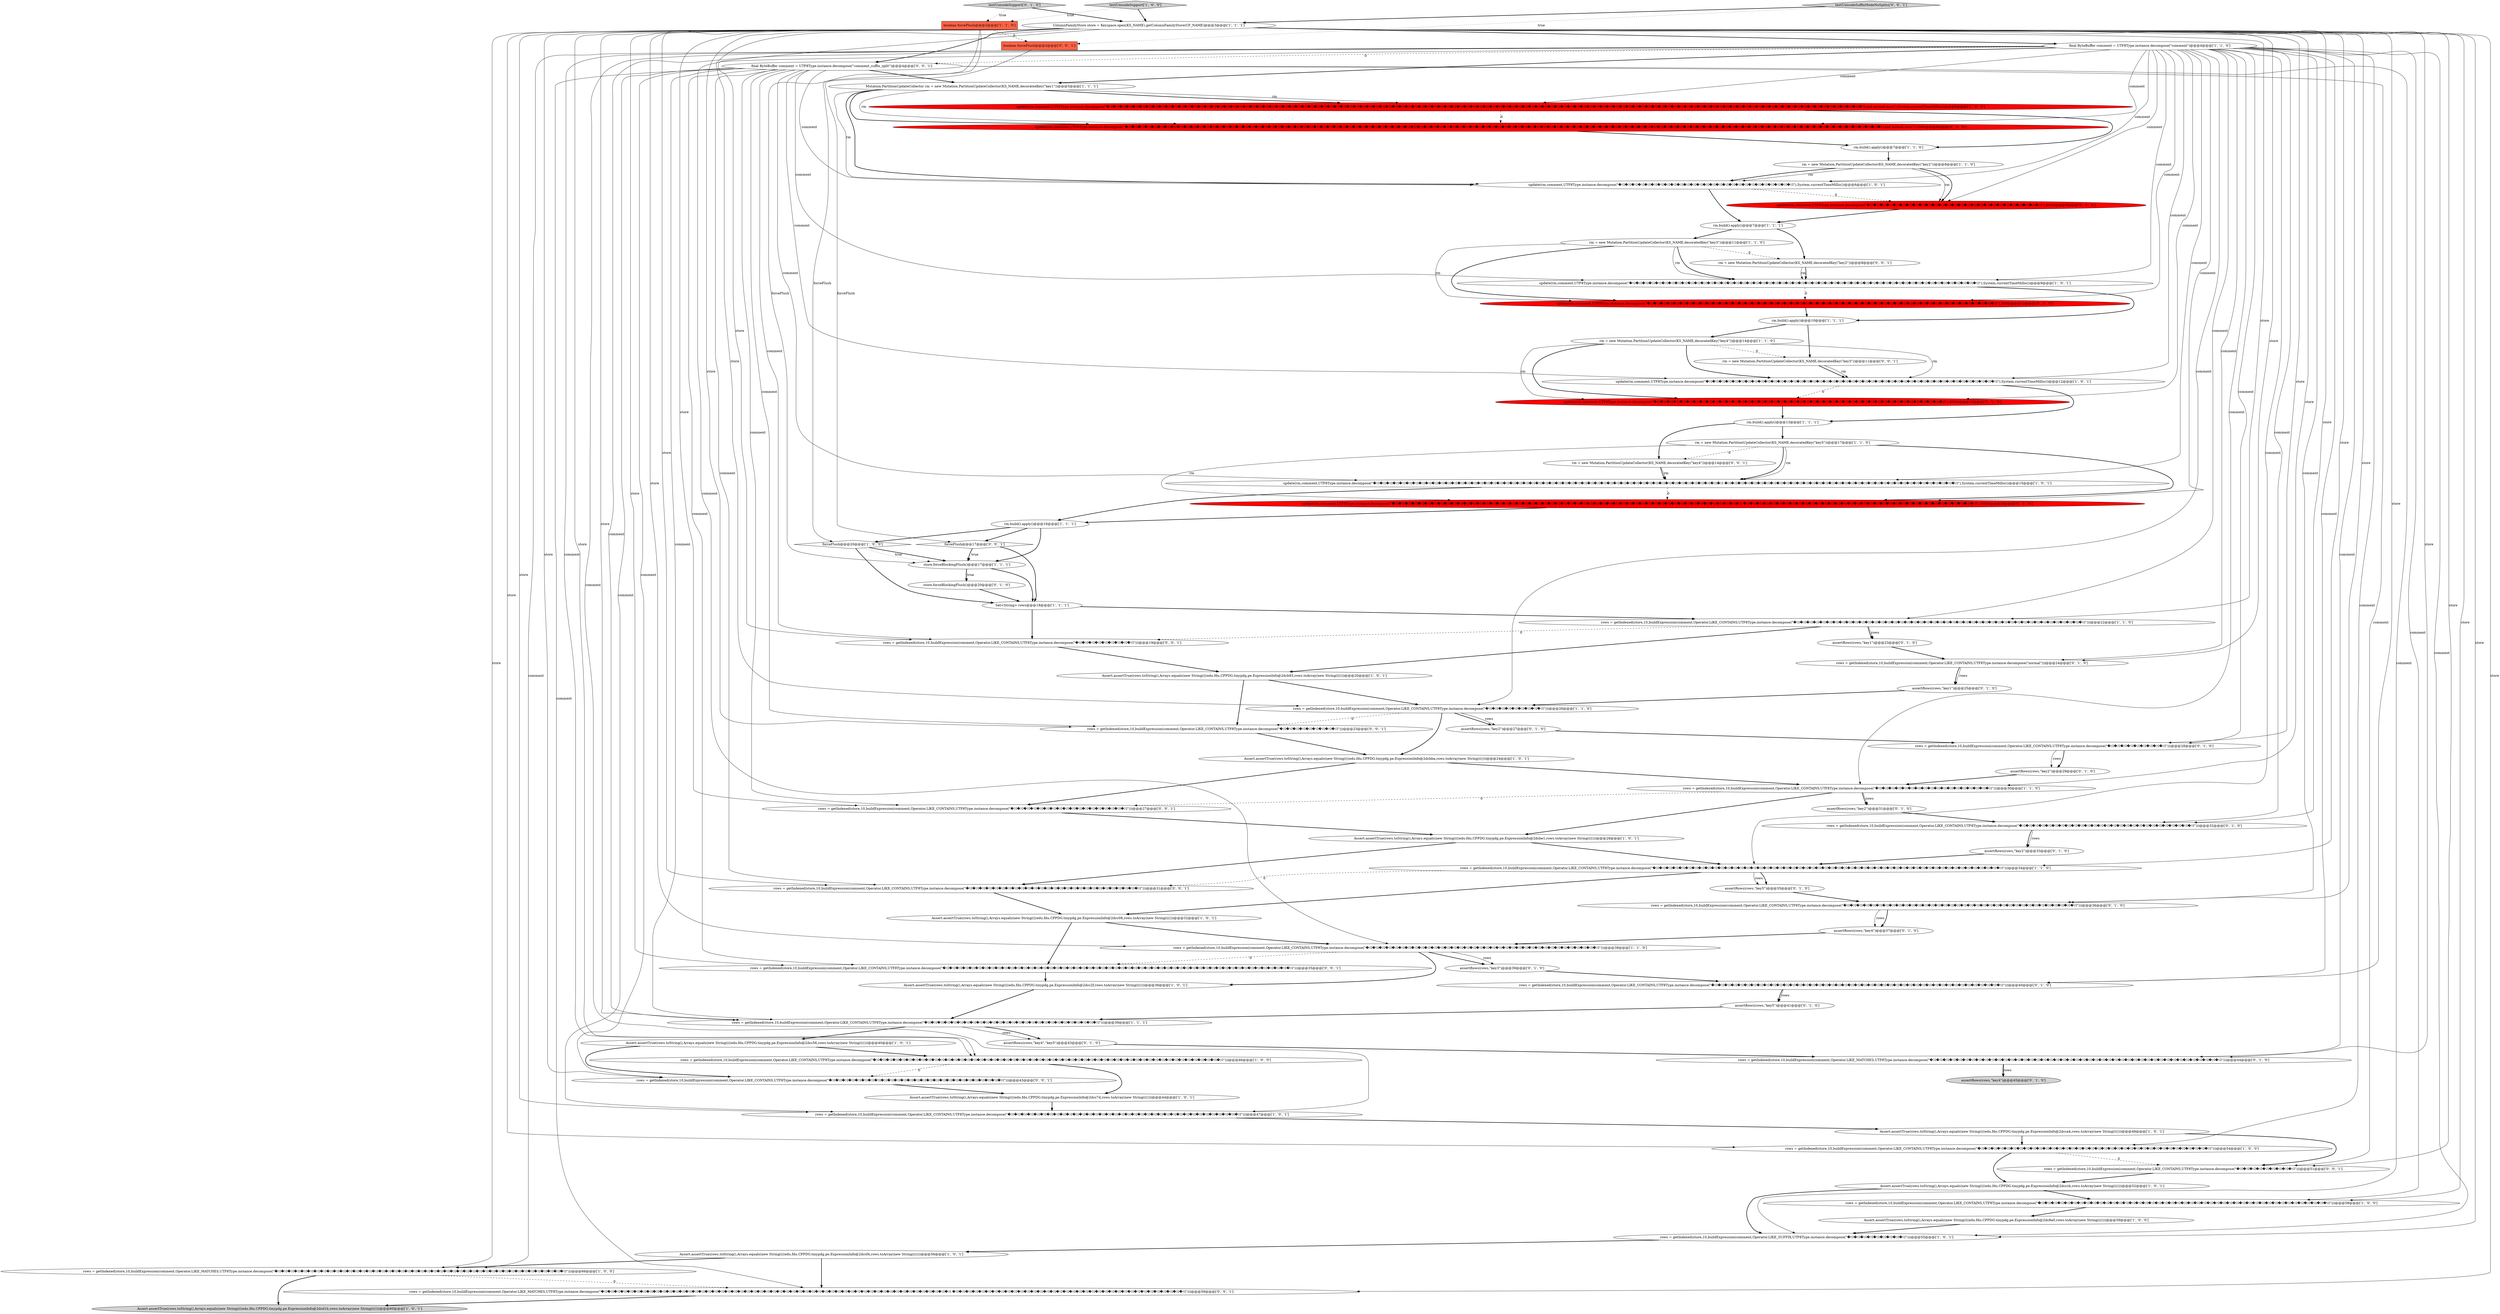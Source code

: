digraph {
63 [style = filled, label = "testUnicodeSupport['0', '1', '0']", fillcolor = lightgray, shape = diamond image = "AAA0AAABBB2BBB"];
58 [style = filled, label = "assertRows(rows,\"key1\")@@@25@@@['0', '1', '0']", fillcolor = white, shape = ellipse image = "AAA0AAABBB2BBB"];
24 [style = filled, label = "rows = getIndexed(store,10,buildExpression(comment,Operator.LIKE_CONTAINS,UTF8Type.instance.decompose(\"�ｿｽ�ｿｽ�ｿｽ�ｿｽ�ｿｽ�ｿｽ�ｿｽ�ｿｽ�ｿｽ�ｿｽ�ｿｽ�ｿｽ�ｿｽ�ｿｽ�ｿｽ�ｿｽ�ｿｽ�ｿｽ�ｿｽ�ｿｽ�ｿｽ�ｿｽ�ｿｽ�ｿｽ�ｿｽ�ｿｽ�ｿｽ\")))@@@39@@@['1', '1', '1']", fillcolor = white, shape = ellipse image = "AAA0AAABBB1BBB"];
42 [style = filled, label = "rows = getIndexed(store,10,buildExpression(comment,Operator.LIKE_CONTAINS,UTF8Type.instance.decompose(\"�ｿｽ�ｿｽ�ｿｽ�ｿｽ�ｿｽ�ｿｽ�ｿｽ�ｿｽ�ｿｽ�ｿｽ�ｿｽ�ｿｽ�ｿｽ�ｿｽ�ｿｽ�ｿｽ�ｿｽ�ｿｽ�ｿｽ�ｿｽ�ｿｽ�ｿｽ�ｿｽ�ｿｽ�ｿｽ�ｿｽ�ｿｽ�ｿｽ�ｿｽ�ｿｽ�ｿｽ�ｿｽ�ｿｽ�ｿｽ�ｿｽ�ｿｽ\")))@@@38@@@['1', '1', '0']", fillcolor = white, shape = ellipse image = "AAA0AAABBB1BBB"];
37 [style = filled, label = "Assert.assertTrue(rows.toString(),Arrays.equals(new String((((edu.fdu.CPPDG.tinypdg.pe.ExpressionInfo@2dcc7d,rows.toArray(new String(((()))@@@44@@@['1', '0', '1']", fillcolor = white, shape = ellipse image = "AAA0AAABBB1BBB"];
51 [style = filled, label = "update(rm,comment,UTF8Type.instance.decompose(\"�ｿｽ�ｿｽ�ｿｽ�ｿｽ�ｿｽ�ｿｽ�ｿｽ�ｿｽ�ｿｽ�ｿｽ�ｿｽ�ｿｽ�ｿｽ�ｿｽ�ｿｽ�ｿｽ�ｿｽ�ｿｽ�ｿｽ�ｿｽ�ｿｽ�ｿｽ�ｿｽ�ｿｽ�ｿｽ�ｿｽ�ｿｽ�ｿｽ�ｿｽ�ｿｽ�ｿｽ�ｿｽ�ｿｽ�ｿｽ�ｿｽ�ｿｽ�ｿｽ�ｿｽ�ｿｽ�ｿｽ�ｿｽ�ｿｽ�ｿｽ�ｿｽ�ｿｽ\"),4000)@@@15@@@['0', '1', '0']", fillcolor = red, shape = ellipse image = "AAA1AAABBB2BBB"];
29 [style = filled, label = "update(rm,comment,UTF8Type.instance.decompose(\"�ｿｽ�ｿｽ�ｿｽ�ｿｽ�ｿｽ�ｿｽ�ｿｽ�ｿｽ�ｿｽ�ｿｽ�ｿｽ�ｿｽ�ｿｽ�ｿｽ�ｿｽ�ｿｽ�ｿｽ�ｿｽ�ｿｽ�ｿｽ�ｿｽ�ｿｽ�ｿｽ�ｿｽ�ｿｽ�ｿｽ�ｿｽ�ｿｽ�ｿｽ�ｿｽ�ｿｽ�ｿｽ�ｿｽ�ｿｽ�ｿｽ�ｿｽ�ｿｽ�ｿｽ�ｿｽ�ｿｽ�ｿｽ�ｿｽ�ｿｽ�ｿｽ�ｿｽ\"),System.currentTimeMillis())@@@12@@@['1', '0', '1']", fillcolor = white, shape = ellipse image = "AAA0AAABBB1BBB"];
32 [style = filled, label = "final ByteBuffer comment = UTF8Type.instance.decompose(\"comment\")@@@4@@@['1', '1', '0']", fillcolor = white, shape = ellipse image = "AAA0AAABBB1BBB"];
15 [style = filled, label = "rm = new Mutation.PartitionUpdateCollector(KS_NAME,decoratedKey(\"key2\"))@@@8@@@['1', '1', '0']", fillcolor = white, shape = ellipse image = "AAA0AAABBB1BBB"];
22 [style = filled, label = "rm.build().apply()@@@13@@@['1', '1', '1']", fillcolor = white, shape = ellipse image = "AAA0AAABBB1BBB"];
39 [style = filled, label = "rows = getIndexed(store,10,buildExpression(comment,Operator.LIKE_CONTAINS,UTF8Type.instance.decompose(\"�ｿｽ�ｿｽ�ｿｽ�ｿｽ�ｿｽ�ｿｽ�ｿｽ�ｿｽ�ｿｽ\")))@@@26@@@['1', '1', '0']", fillcolor = white, shape = ellipse image = "AAA0AAABBB1BBB"];
83 [style = filled, label = "final ByteBuffer comment = UTF8Type.instance.decompose(\"comment_suffix_split\")@@@4@@@['0', '0', '1']", fillcolor = white, shape = ellipse image = "AAA0AAABBB3BBB"];
21 [style = filled, label = "Assert.assertTrue(rows.toString(),Arrays.equals(new String((((edu.fdu.CPPDG.tinypdg.pe.ExpressionInfo@2dcbe1,rows.toArray(new String(((()))@@@28@@@['1', '0', '1']", fillcolor = white, shape = ellipse image = "AAA0AAABBB1BBB"];
4 [style = filled, label = "rows = getIndexed(store,10,buildExpression(comment,Operator.LIKE_CONTAINS,UTF8Type.instance.decompose(\"�ｿｽ�ｿｽ�ｿｽ�ｿｽ�ｿｽ�ｿｽ�ｿｽ�ｿｽ�ｿｽ�ｿｽ�ｿｽ�ｿｽ�ｿｽ�ｿｽ�ｿｽ�ｿｽ�ｿｽ�ｿｽ�ｿｽ�ｿｽ�ｿｽ�ｿｽ�ｿｽ�ｿｽ�ｿｽ�ｿｽ�ｿｽ�ｿｽ�ｿｽ�ｿｽ�ｿｽ�ｿｽ�ｿｽ�ｿｽ�ｿｽ�ｿｽ�ｿｽ�ｿｽ�ｿｽ�ｿｽ�ｿｽ�ｿｽ�ｿｽ�ｿｽ�ｿｽ�ｿｽ�ｿｽ�ｿｽ�ｿｽ�ｿｽ�ｿｽ�ｿｽ�ｿｽ�ｿｽ\")))@@@46@@@['1', '0', '0']", fillcolor = white, shape = ellipse image = "AAA0AAABBB1BBB"];
40 [style = filled, label = "rows = getIndexed(store,10,buildExpression(comment,Operator.LIKE_CONTAINS,UTF8Type.instance.decompose(\"�ｿｽ�ｿｽ�ｿｽ�ｿｽ�ｿｽ�ｿｽ�ｿｽ�ｿｽ�ｿｽ�ｿｽ�ｿｽ�ｿｽ�ｿｽ�ｿｽ�ｿｽ�ｿｽ�ｿｽ�ｿｽ�ｿｽ�ｿｽ�ｿｽ�ｿｽ�ｿｽ�ｿｽ�ｿｽ�ｿｽ�ｿｽ�ｿｽ�ｿｽ�ｿｽ�ｿｽ�ｿｽ�ｿｽ�ｿｽ�ｿｽ�ｿｽ\")))@@@54@@@['1', '0', '0']", fillcolor = white, shape = ellipse image = "AAA0AAABBB1BBB"];
28 [style = filled, label = "testUnicodeSupport['1', '0', '0']", fillcolor = lightgray, shape = diamond image = "AAA0AAABBB1BBB"];
10 [style = filled, label = "rows = getIndexed(store,10,buildExpression(comment,Operator.LIKE_CONTAINS,UTF8Type.instance.decompose(\"�ｿｽ�ｿｽ�ｿｽ�ｿｽ�ｿｽ�ｿｽ�ｿｽ�ｿｽ�ｿｽ�ｿｽ�ｿｽ�ｿｽ�ｿｽ�ｿｽ�ｿｽ�ｿｽ�ｿｽ�ｿｽ�ｿｽ�ｿｽ�ｿｽ�ｿｽ�ｿｽ�ｿｽ�ｿｽ�ｿｽ�ｿｽ�ｿｽ�ｿｽ�ｿｽ�ｿｽ�ｿｽ�ｿｽ�ｿｽ�ｿｽ�ｿｽ�ｿｽ�ｿｽ�ｿｽ�ｿｽ�ｿｽ�ｿｽ�ｿｽ�ｿｽ�ｿｽ�ｿｽ�ｿｽ�ｿｽ�ｿｽ�ｿｽ�ｿｽ�ｿｽ�ｿｽ�ｿｽ\")))@@@34@@@['1', '1', '0']", fillcolor = white, shape = ellipse image = "AAA0AAABBB1BBB"];
71 [style = filled, label = "rows = getIndexed(store,10,buildExpression(comment,Operator.LIKE_CONTAINS,UTF8Type.instance.decompose(\"�ｿｽ�ｿｽ�ｿｽ�ｿｽ�ｿｽ�ｿｽ�ｿｽ�ｿｽ�ｿｽ\")))@@@23@@@['0', '0', '1']", fillcolor = white, shape = ellipse image = "AAA0AAABBB3BBB"];
65 [style = filled, label = "assertRows(rows,\"key2\")@@@31@@@['0', '1', '0']", fillcolor = white, shape = ellipse image = "AAA0AAABBB2BBB"];
50 [style = filled, label = "rows = getIndexed(store,10,buildExpression(comment,Operator.LIKE_MATCHES,UTF8Type.instance.decompose(\"�ｿｽ�ｿｽ�ｿｽ�ｿｽ�ｿｽ�ｿｽ�ｿｽ�ｿｽ�ｿｽ�ｿｽ�ｿｽ�ｿｽ�ｿｽ�ｿｽ�ｿｽ�ｿｽ�ｿｽ�ｿｽ�ｿｽ�ｿｽ�ｿｽ�ｿｽ�ｿｽ�ｿｽ�ｿｽ�ｿｽ�ｿｽ�ｿｽ�ｿｽ�ｿｽ�ｿｽ�ｿｽ�ｿｽ�ｿｽ�ｿｽ�ｿｽ�ｿｽ�ｿｽ�ｿｽ�ｿｽ�ｿｽ�ｿｽ�ｿｽ�ｿｽ�ｿｽ\")))@@@44@@@['0', '1', '0']", fillcolor = white, shape = ellipse image = "AAA0AAABBB2BBB"];
81 [style = filled, label = "rows = getIndexed(store,10,buildExpression(comment,Operator.LIKE_CONTAINS,UTF8Type.instance.decompose(\"�ｿｽ�ｿｽ�ｿｽ�ｿｽ�ｿｽ�ｿｽ�ｿｽ�ｿｽ�ｿｽ�ｿｽ�ｿｽ�ｿｽ�ｿｽ�ｿｽ�ｿｽ�ｿｽ�ｿｽ�ｿｽ�ｿｽ�ｿｽ�ｿｽ�ｿｽ�ｿｽ�ｿｽ�ｿｽ�ｿｽ�ｿｽ�ｿｽ�ｿｽ�ｿｽ�ｿｽ�ｿｽ�ｿｽ�ｿｽ�ｿｽ�ｿｽ�ｿｽ�ｿｽ�ｿｽ�ｿｽ�ｿｽ�ｿｽ�ｿｽ�ｿｽ�ｿｽ�ｿｽ�ｿｽ�ｿｽ�ｿｽ�ｿｽ�ｿｽ�ｿｽ�ｿｽ�ｿｽ\")))@@@35@@@['0', '0', '1']", fillcolor = white, shape = ellipse image = "AAA0AAABBB3BBB"];
82 [style = filled, label = "rows = getIndexed(store,10,buildExpression(comment,Operator.LIKE_CONTAINS,UTF8Type.instance.decompose(\"�ｿｽ�ｿｽ�ｿｽ�ｿｽ�ｿｽ�ｿｽ�ｿｽ�ｿｽ�ｿｽ�ｿｽ�ｿｽ�ｿｽ�ｿｽ�ｿｽ�ｿｽ�ｿｽ�ｿｽ�ｿｽ�ｿｽ�ｿｽ�ｿｽ�ｿｽ�ｿｽ�ｿｽ�ｿｽ�ｿｽ�ｿｽ\")))@@@43@@@['0', '0', '1']", fillcolor = white, shape = ellipse image = "AAA0AAABBB3BBB"];
66 [style = filled, label = "update(rm,comment,UTF8Type.instance.decompose(\"�ｿｽ�ｿｽ�ｿｽ�ｿｽ�ｿｽ�ｿｽ�ｿｽ�ｿｽ�ｿｽ�ｿｽ�ｿｽ�ｿｽ�ｿｽ�ｿｽ�ｿｽ�ｿｽ�ｿｽ�ｿｽ�ｿｽ�ｿｽ�ｿｽ�ｿｽ�ｿｽ�ｿｽ�ｿｽ�ｿｽ�ｿｽ�ｿｽ�ｿｽ�ｿｽ�ｿｽ�ｿｽ�ｿｽ�ｿｽ�ｿｽ�ｿｽ�ｿｽ�ｿｽ�ｿｽ�ｿｽ�ｿｽ�ｿｽ�ｿｽ�ｿｽ�ｿｽ�ｿｽ�ｿｽ�ｿｽ�ｿｽ�ｿｽ�ｿｽ�ｿｽ�ｿｽ�ｿｽ �ｿｽ�ｿｽ�ｿｽ�ｿｽ�ｿｽ�ｿｽ�ｿｽ�ｿｽ�ｿｽ�ｿｽ�ｿｽ�ｿｽ�ｿｽ�ｿｽ�ｿｽ�ｿｽ�ｿｽ�ｿｽ�ｿｽ�ｿｽ�ｿｽ�ｿｽ�ｿｽ�ｿｽ�ｿｽ�ｿｽ�ｿｽ�ｿｽ�ｿｽ�ｿｽ�ｿｽ�ｿｽ�ｿｽ�ｿｽ�ｿｽ�ｿｽ\"),5000)@@@18@@@['0', '1', '0']", fillcolor = red, shape = ellipse image = "AAA1AAABBB2BBB"];
43 [style = filled, label = "rm = new Mutation.PartitionUpdateCollector(KS_NAME,decoratedKey(\"key3\"))@@@11@@@['1', '1', '0']", fillcolor = white, shape = ellipse image = "AAA0AAABBB1BBB"];
59 [style = filled, label = "rows = getIndexed(store,10,buildExpression(comment,Operator.LIKE_CONTAINS,UTF8Type.instance.decompose(\"�ｿｽ�ｿｽ�ｿｽ�ｿｽ�ｿｽ�ｿｽ�ｿｽ�ｿｽ�ｿｽ\")))@@@28@@@['0', '1', '0']", fillcolor = white, shape = ellipse image = "AAA0AAABBB2BBB"];
55 [style = filled, label = "rows = getIndexed(store,10,buildExpression(comment,Operator.LIKE_CONTAINS,UTF8Type.instance.decompose(\"�ｿｽ�ｿｽ�ｿｽ�ｿｽ�ｿｽ�ｿｽ�ｿｽ�ｿｽ�ｿｽ�ｿｽ�ｿｽ�ｿｽ�ｿｽ�ｿｽ�ｿｽ�ｿｽ�ｿｽ�ｿｽ�ｿｽ�ｿｽ�ｿｽ�ｿｽ�ｿｽ�ｿｽ�ｿｽ�ｿｽ�ｿｽ\")))@@@32@@@['0', '1', '0']", fillcolor = white, shape = ellipse image = "AAA0AAABBB2BBB"];
7 [style = filled, label = "rm.build().apply()@@@7@@@['1', '1', '1']", fillcolor = white, shape = ellipse image = "AAA0AAABBB1BBB"];
52 [style = filled, label = "assertRows(rows,\"key4\",\"key5\")@@@43@@@['0', '1', '0']", fillcolor = white, shape = ellipse image = "AAA0AAABBB2BBB"];
23 [style = filled, label = "rm.build().apply()@@@7@@@['1', '1', '0']", fillcolor = white, shape = ellipse image = "AAA0AAABBB1BBB"];
30 [style = filled, label = "rm = new Mutation.PartitionUpdateCollector(KS_NAME,decoratedKey(\"key4\"))@@@14@@@['1', '1', '0']", fillcolor = white, shape = ellipse image = "AAA0AAABBB1BBB"];
79 [style = filled, label = "rm = new Mutation.PartitionUpdateCollector(KS_NAME,decoratedKey(\"key4\"))@@@14@@@['0', '0', '1']", fillcolor = white, shape = ellipse image = "AAA0AAABBB3BBB"];
11 [style = filled, label = "rm = new Mutation.PartitionUpdateCollector(KS_NAME,decoratedKey(\"key5\"))@@@17@@@['1', '1', '0']", fillcolor = white, shape = ellipse image = "AAA0AAABBB1BBB"];
31 [style = filled, label = "Assert.assertTrue(rows.toString(),Arrays.equals(new String((((edu.fdu.CPPDG.tinypdg.pe.ExpressionInfo@2dcc08,rows.toArray(new String(((()))@@@32@@@['1', '0', '1']", fillcolor = white, shape = ellipse image = "AAA0AAABBB1BBB"];
57 [style = filled, label = "assertRows(rows,\"key2\")@@@27@@@['0', '1', '0']", fillcolor = white, shape = ellipse image = "AAA0AAABBB2BBB"];
53 [style = filled, label = "assertRows(rows,\"key2\")@@@33@@@['0', '1', '0']", fillcolor = white, shape = ellipse image = "AAA0AAABBB2BBB"];
1 [style = filled, label = "rm.build().apply()@@@10@@@['1', '1', '1']", fillcolor = white, shape = ellipse image = "AAA0AAABBB1BBB"];
3 [style = filled, label = "forceFlush@@@20@@@['1', '0', '0']", fillcolor = white, shape = diamond image = "AAA0AAABBB1BBB"];
76 [style = filled, label = "rm = new Mutation.PartitionUpdateCollector(KS_NAME,decoratedKey(\"key2\"))@@@8@@@['0', '0', '1']", fillcolor = white, shape = ellipse image = "AAA0AAABBB3BBB"];
69 [style = filled, label = "assertRows(rows,\"key1\")@@@23@@@['0', '1', '0']", fillcolor = white, shape = ellipse image = "AAA0AAABBB2BBB"];
77 [style = filled, label = "rows = getIndexed(store,10,buildExpression(comment,Operator.LIKE_CONTAINS,UTF8Type.instance.decompose(\"�ｿｽ�ｿｽ�ｿｽ�ｿｽ�ｿｽ�ｿｽ�ｿｽ�ｿｽ�ｿｽ\")))@@@51@@@['0', '0', '1']", fillcolor = white, shape = ellipse image = "AAA0AAABBB3BBB"];
62 [style = filled, label = "rows = getIndexed(store,10,buildExpression(comment,Operator.LIKE_CONTAINS,UTF8Type.instance.decompose(\"�ｿｽ�ｿｽ�ｿｽ�ｿｽ�ｿｽ�ｿｽ�ｿｽ�ｿｽ�ｿｽ�ｿｽ�ｿｽ�ｿｽ�ｿｽ�ｿｽ�ｿｽ�ｿｽ�ｿｽ�ｿｽ�ｿｽ�ｿｽ�ｿｽ�ｿｽ�ｿｽ�ｿｽ�ｿｽ�ｿｽ�ｿｽ�ｿｽ�ｿｽ�ｿｽ�ｿｽ�ｿｽ�ｿｽ�ｿｽ�ｿｽ�ｿｽ�ｿｽ�ｿｽ�ｿｽ�ｿｽ�ｿｽ�ｿｽ�ｿｽ�ｿｽ�ｿｽ\")))@@@40@@@['0', '1', '0']", fillcolor = white, shape = ellipse image = "AAA0AAABBB2BBB"];
84 [style = filled, label = "rows = getIndexed(store,10,buildExpression(comment,Operator.LIKE_CONTAINS,UTF8Type.instance.decompose(\"�ｿｽ�ｿｽ�ｿｽ�ｿｽ�ｿｽ�ｿｽ�ｿｽ�ｿｽ�ｿｽ\")))@@@19@@@['0', '0', '1']", fillcolor = white, shape = ellipse image = "AAA0AAABBB3BBB"];
6 [style = filled, label = "Mutation.PartitionUpdateCollector rm = new Mutation.PartitionUpdateCollector(KS_NAME,decoratedKey(\"key1\"))@@@5@@@['1', '1', '1']", fillcolor = white, shape = ellipse image = "AAA0AAABBB1BBB"];
26 [style = filled, label = "rows = getIndexed(store,10,buildExpression(comment,Operator.LIKE_CONTAINS,UTF8Type.instance.decompose(\"�ｿｽ�ｿｽ�ｿｽ�ｿｽ�ｿｽ�ｿｽ�ｿｽ�ｿｽ�ｿｽ�ｿｽ�ｿｽ�ｿｽ�ｿｽ�ｿｽ�ｿｽ�ｿｽ�ｿｽ�ｿｽ\")))@@@30@@@['1', '1', '0']", fillcolor = white, shape = ellipse image = "AAA0AAABBB1BBB"];
8 [style = filled, label = "Set<String> rows@@@18@@@['1', '1', '1']", fillcolor = white, shape = ellipse image = "AAA0AAABBB1BBB"];
13 [style = filled, label = "rows = getIndexed(store,10,buildExpression(comment,Operator.LIKE_SUFFIX,UTF8Type.instance.decompose(\"�ｿｽ�ｿｽ�ｿｽ�ｿｽ�ｿｽ�ｿｽ�ｿｽ�ｿｽ�ｿｽ\")))@@@55@@@['1', '0', '1']", fillcolor = white, shape = ellipse image = "AAA0AAABBB1BBB"];
70 [style = filled, label = "rows = getIndexed(store,10,buildExpression(comment,Operator.LIKE_CONTAINS,UTF8Type.instance.decompose(\"�ｿｽ�ｿｽ�ｿｽ�ｿｽ�ｿｽ�ｿｽ�ｿｽ�ｿｽ�ｿｽ�ｿｽ�ｿｽ�ｿｽ�ｿｽ�ｿｽ�ｿｽ�ｿｽ�ｿｽ�ｿｽ�ｿｽ�ｿｽ�ｿｽ�ｿｽ�ｿｽ�ｿｽ�ｿｽ�ｿｽ�ｿｽ�ｿｽ�ｿｽ�ｿｽ�ｿｽ�ｿｽ�ｿｽ�ｿｽ�ｿｽ�ｿｽ\")))@@@36@@@['0', '1', '0']", fillcolor = white, shape = ellipse image = "AAA0AAABBB2BBB"];
35 [style = filled, label = "Assert.assertTrue(rows.toString(),Arrays.equals(new String((((edu.fdu.CPPDG.tinypdg.pe.ExpressionInfo@2dcca4,rows.toArray(new String(((()))@@@48@@@['1', '0', '1']", fillcolor = white, shape = ellipse image = "AAA0AAABBB1BBB"];
2 [style = filled, label = "Assert.assertTrue(rows.toString(),Arrays.equals(new String((((edu.fdu.CPPDG.tinypdg.pe.ExpressionInfo@2dcb93,rows.toArray(new String(((()))@@@20@@@['1', '0', '1']", fillcolor = white, shape = ellipse image = "AAA0AAABBB1BBB"];
19 [style = filled, label = "update(rm,comment,UTF8Type.instance.decompose(\"�ｿｽ�ｿｽ�ｿｽ�ｿｽ�ｿｽ�ｿｽ�ｿｽ�ｿｽ�ｿｽ�ｿｽ�ｿｽ�ｿｽ�ｿｽ�ｿｽ�ｿｽ�ｿｽ�ｿｽ�ｿｽ�ｿｽ�ｿｽ�ｿｽ�ｿｽ�ｿｽ�ｿｽ�ｿｽ�ｿｽ�ｿｽ�ｿｽ�ｿｽ�ｿｽ�ｿｽ�ｿｽ�ｿｽ�ｿｽ�ｿｽ�ｿｽ�ｿｽ�ｿｽ�ｿｽ�ｿｽ�ｿｽ�ｿｽ�ｿｽ�ｿｽ�ｿｽ�ｿｽ�ｿｽ�ｿｽ�ｿｽ�ｿｽ�ｿｽ�ｿｽ�ｿｽ�ｿｽ�ｿｽ�ｿｽ�ｿｽ�ｿｽ�ｿｽ�ｿｽ�ｿｽ�ｿｽ�ｿｽ�ｿｽ�ｿｽ�ｿｽ�ｿｽ�ｿｽ�ｿｽ�ｿｽ�ｿｽ�ｿｽ�ｿｽ�ｿｽ�ｿｽ�ｿｽ�ｿｽ�ｿｽ�ｿｽ�ｿｽ�ｿｽ�ｿｽ�ｿｽ�ｿｽ�ｿｽ�ｿｽ�ｿｽ�ｿｽ�ｿｽ�ｿｽ�ｿｽ�ｿｽ�ｿｽ�ｿｽ�ｿｽ�ｿｽ�ｿｽ�ｿｽ�ｿｽ�ｿｽ�ｿｽ�ｿｽ�ｿｽ�ｿｽ�ｿｽ�ｿｽ�ｿｽ�ｿｽ�ｿｽ�ｿｽ�ｿｽ�ｿｽ�ｿｽ�ｿｽ�ｿｽ�ｿｽ�ｿｽ and normal ones\"),System.currentTimeMillis())@@@6@@@['1', '0', '0']", fillcolor = red, shape = ellipse image = "AAA1AAABBB1BBB"];
47 [style = filled, label = "update(rm,comment,UTF8Type.instance.decompose(\"�ｿｽ�ｿｽ�ｿｽ�ｿｽ�ｿｽ�ｿｽ�ｿｽ�ｿｽ�ｿｽ�ｿｽ�ｿｽ�ｿｽ�ｿｽ�ｿｽ�ｿｽ�ｿｽ�ｿｽ�ｿｽ�ｿｽ�ｿｽ�ｿｽ�ｿｽ�ｿｽ�ｿｽ�ｿｽ�ｿｽ�ｿｽ\"),2000)@@@9@@@['0', '1', '0']", fillcolor = red, shape = ellipse image = "AAA1AAABBB2BBB"];
68 [style = filled, label = "assertRows(rows,\"key3\")@@@39@@@['0', '1', '0']", fillcolor = white, shape = ellipse image = "AAA0AAABBB2BBB"];
80 [style = filled, label = "forceFlush@@@17@@@['0', '0', '1']", fillcolor = white, shape = diamond image = "AAA0AAABBB3BBB"];
27 [style = filled, label = "boolean forceFlush@@@2@@@['1', '1', '0']", fillcolor = tomato, shape = box image = "AAA0AAABBB1BBB"];
0 [style = filled, label = "Assert.assertTrue(rows.toString(),Arrays.equals(new String((((edu.fdu.CPPDG.tinypdg.pe.ExpressionInfo@2dcccb,rows.toArray(new String(((()))@@@52@@@['1', '0', '1']", fillcolor = white, shape = ellipse image = "AAA0AAABBB1BBB"];
78 [style = filled, label = "rows = getIndexed(store,10,buildExpression(comment,Operator.LIKE_CONTAINS,UTF8Type.instance.decompose(\"�ｿｽ�ｿｽ�ｿｽ�ｿｽ�ｿｽ�ｿｽ�ｿｽ�ｿｽ�ｿｽ�ｿｽ�ｿｽ�ｿｽ�ｿｽ�ｿｽ�ｿｽ�ｿｽ�ｿｽ�ｿｽ\")))@@@27@@@['0', '0', '1']", fillcolor = white, shape = ellipse image = "AAA0AAABBB3BBB"];
20 [style = filled, label = "rows = getIndexed(store,10,buildExpression(comment,Operator.LIKE_CONTAINS,UTF8Type.instance.decompose(\"�ｿｽ�ｿｽ�ｿｽ�ｿｽ�ｿｽ�ｿｽ�ｿｽ�ｿｽ�ｿｽ�ｿｽ�ｿｽ�ｿｽ�ｿｽ�ｿｽ�ｿｽ�ｿｽ�ｿｽ�ｿｽ�ｿｽ�ｿｽ�ｿｽ�ｿｽ�ｿｽ�ｿｽ�ｿｽ�ｿｽ�ｿｽ�ｿｽ�ｿｽ�ｿｽ�ｿｽ�ｿｽ�ｿｽ�ｿｽ�ｿｽ�ｿｽ\")))@@@47@@@['1', '0', '1']", fillcolor = white, shape = ellipse image = "AAA0AAABBB1BBB"];
46 [style = filled, label = "update(rm,comment,UTF8Type.instance.decompose(\"�ｿｽ�ｿｽ�ｿｽ�ｿｽ�ｿｽ�ｿｽ�ｿｽ�ｿｽ�ｿｽ�ｿｽ�ｿｽ�ｿｽ�ｿｽ�ｿｽ�ｿｽ�ｿｽ�ｿｽ�ｿｽ�ｿｽ�ｿｽ�ｿｽ�ｿｽ�ｿｽ�ｿｽ�ｿｽ�ｿｽ�ｿｽ�ｿｽ�ｿｽ�ｿｽ�ｿｽ�ｿｽ�ｿｽ�ｿｽ�ｿｽ�ｿｽ�ｿｽ�ｿｽ�ｿｽ�ｿｽ�ｿｽ�ｿｽ�ｿｽ�ｿｽ�ｿｽ�ｿｽ�ｿｽ�ｿｽ�ｿｽ�ｿｽ�ｿｽ�ｿｽ�ｿｽ�ｿｽ�ｿｽ�ｿｽ�ｿｽ�ｿｽ�ｿｽ�ｿｽ�ｿｽ�ｿｽ�ｿｽ�ｿｽ�ｿｽ�ｿｽ�ｿｽ�ｿｽ�ｿｽ�ｿｽ�ｿｽ�ｿｽ�ｿｽ�ｿｽ�ｿｽ�ｿｽ�ｿｽ�ｿｽ�ｿｽ�ｿｽ�ｿｽ�ｿｽ�ｿｽ�ｿｽ�ｿｽ�ｿｽ�ｿｽ�ｿｽ�ｿｽ�ｿｽ�ｿｽ�ｿｽ�ｿｽ�ｿｽ�ｿｽ�ｿｽ�ｿｽ�ｿｽ�ｿｽ�ｿｽ�ｿｽ�ｿｽ�ｿｽ�ｿｽ�ｿｽ�ｿｽ�ｿｽ�ｿｽ�ｿｽ�ｿｽ�ｿｽ�ｿｽ�ｿｽ�ｿｽ�ｿｽ�ｿｽ�ｿｽ and normal ones\"),1000)@@@6@@@['0', '1', '0']", fillcolor = red, shape = ellipse image = "AAA1AAABBB2BBB"];
45 [style = filled, label = "update(rm,comment,UTF8Type.instance.decompose(\"�ｿｽ�ｿｽ�ｿｽ�ｿｽ�ｿｽ�ｿｽ�ｿｽ�ｿｽ�ｿｽ�ｿｽ�ｿｽ�ｿｽ�ｿｽ�ｿｽ�ｿｽ�ｿｽ�ｿｽ�ｿｽ�ｿｽ�ｿｽ�ｿｽ�ｿｽ�ｿｽ�ｿｽ�ｿｽ�ｿｽ�ｿｽ\"),System.currentTimeMillis())@@@6@@@['1', '0', '1']", fillcolor = white, shape = ellipse image = "AAA0AAABBB1BBB"];
49 [style = filled, label = "assertRows(rows,\"key4\")@@@45@@@['0', '1', '0']", fillcolor = lightgray, shape = ellipse image = "AAA0AAABBB2BBB"];
67 [style = filled, label = "rows = getIndexed(store,10,buildExpression(comment,Operator.LIKE_CONTAINS,UTF8Type.instance.decompose(\"normal\")))@@@24@@@['0', '1', '0']", fillcolor = white, shape = ellipse image = "AAA0AAABBB2BBB"];
44 [style = filled, label = "update(rm,comment,UTF8Type.instance.decompose(\"�ｿｽ�ｿｽ�ｿｽ�ｿｽ�ｿｽ�ｿｽ�ｿｽ�ｿｽ�ｿｽ�ｿｽ�ｿｽ�ｿｽ�ｿｽ�ｿｽ�ｿｽ�ｿｽ�ｿｽ�ｿｽ�ｿｽ�ｿｽ�ｿｽ�ｿｽ�ｿｽ�ｿｽ�ｿｽ�ｿｽ�ｿｽ�ｿｽ�ｿｽ�ｿｽ�ｿｽ�ｿｽ�ｿｽ�ｿｽ�ｿｽ�ｿｽ�ｿｽ�ｿｽ�ｿｽ�ｿｽ�ｿｽ�ｿｽ�ｿｽ�ｿｽ�ｿｽ�ｿｽ�ｿｽ�ｿｽ�ｿｽ�ｿｽ�ｿｽ�ｿｽ�ｿｽ�ｿｽ\"),System.currentTimeMillis())@@@9@@@['1', '0', '1']", fillcolor = white, shape = ellipse image = "AAA0AAABBB1BBB"];
33 [style = filled, label = "Assert.assertTrue(rows.toString(),Arrays.equals(new String((((edu.fdu.CPPDG.tinypdg.pe.ExpressionInfo@2dcc56,rows.toArray(new String(((()))@@@40@@@['1', '0', '1']", fillcolor = white, shape = ellipse image = "AAA0AAABBB1BBB"];
18 [style = filled, label = "Assert.assertTrue(rows.toString(),Arrays.equals(new String((((edu.fdu.CPPDG.tinypdg.pe.ExpressionInfo@2dccf4,rows.toArray(new String(((()))@@@56@@@['1', '0', '1']", fillcolor = white, shape = ellipse image = "AAA0AAABBB1BBB"];
9 [style = filled, label = "Assert.assertTrue(rows.toString(),Arrays.equals(new String((((edu.fdu.CPPDG.tinypdg.pe.ExpressionInfo@2dcd1b,rows.toArray(new String(((()))@@@60@@@['1', '0', '1']", fillcolor = lightgray, shape = ellipse image = "AAA0AAABBB1BBB"];
85 [style = filled, label = "rows = getIndexed(store,10,buildExpression(comment,Operator.LIKE_MATCHES,UTF8Type.instance.decompose(\"�ｿｽ�ｿｽ�ｿｽ�ｿｽ�ｿｽ�ｿｽ�ｿｽ�ｿｽ�ｿｽ�ｿｽ�ｿｽ�ｿｽ�ｿｽ�ｿｽ�ｿｽ�ｿｽ�ｿｽ�ｿｽ�ｿｽ�ｿｽ�ｿｽ�ｿｽ�ｿｽ�ｿｽ�ｿｽ�ｿｽ�ｿｽ�ｿｽ�ｿｽ�ｿｽ�ｿｽ�ｿｽ�ｿｽ�ｿｽ�ｿｽ�ｿｽ�ｿｽ�ｿｽ�ｿｽ�ｿｽ�ｿｽ�ｿｽ�ｿｽ�ｿｽ�ｿｽ�ｿｽ�ｿｽ�ｿｽ�ｿｽ�ｿｽ�ｿｽ�ｿｽ�ｿｽ�ｿｽ �ｿｽ�ｿｽ�ｿｽ�ｿｽ�ｿｽ�ｿｽ�ｿｽ�ｿｽ�ｿｽ�ｿｽ�ｿｽ�ｿｽ�ｿｽ�ｿｽ�ｿｽ�ｿｽ�ｿｽ�ｿｽ�ｿｽ�ｿｽ�ｿｽ�ｿｽ�ｿｽ�ｿｽ�ｿｽ�ｿｽ�ｿｽ�ｿｽ�ｿｽ�ｿｽ�ｿｽ�ｿｽ�ｿｽ�ｿｽ�ｿｽ�ｿｽ\")))@@@59@@@['0', '0', '1']", fillcolor = white, shape = ellipse image = "AAA0AAABBB3BBB"];
25 [style = filled, label = "rows = getIndexed(store,10,buildExpression(comment,Operator.LIKE_MATCHES,UTF8Type.instance.decompose(\"�ｿｽ�ｿｽ�ｿｽ�ｿｽ�ｿｽ�ｿｽ�ｿｽ�ｿｽ�ｿｽ�ｿｽ�ｿｽ�ｿｽ�ｿｽ�ｿｽ�ｿｽ�ｿｽ�ｿｽ�ｿｽ�ｿｽ�ｿｽ�ｿｽ�ｿｽ�ｿｽ�ｿｽ�ｿｽ�ｿｽ�ｿｽ�ｿｽ�ｿｽ�ｿｽ�ｿｽ�ｿｽ�ｿｽ�ｿｽ�ｿｽ�ｿｽ�ｿｽ�ｿｽ�ｿｽ�ｿｽ�ｿｽ�ｿｽ�ｿｽ�ｿｽ�ｿｽ\")))@@@66@@@['1', '0', '0']", fillcolor = white, shape = ellipse image = "AAA0AAABBB1BBB"];
34 [style = filled, label = "Assert.assertTrue(rows.toString(),Arrays.equals(new String((((edu.fdu.CPPDG.tinypdg.pe.ExpressionInfo@2dcc2f,rows.toArray(new String(((()))@@@36@@@['1', '0', '1']", fillcolor = white, shape = ellipse image = "AAA0AAABBB1BBB"];
74 [style = filled, label = "rows = getIndexed(store,10,buildExpression(comment,Operator.LIKE_CONTAINS,UTF8Type.instance.decompose(\"�ｿｽ�ｿｽ�ｿｽ�ｿｽ�ｿｽ�ｿｽ�ｿｽ�ｿｽ�ｿｽ�ｿｽ�ｿｽ�ｿｽ�ｿｽ�ｿｽ�ｿｽ�ｿｽ�ｿｽ�ｿｽ�ｿｽ�ｿｽ�ｿｽ�ｿｽ�ｿｽ�ｿｽ�ｿｽ�ｿｽ�ｿｽ\")))@@@31@@@['0', '0', '1']", fillcolor = white, shape = ellipse image = "AAA0AAABBB3BBB"];
38 [style = filled, label = "rm.build().apply()@@@16@@@['1', '1', '1']", fillcolor = white, shape = ellipse image = "AAA0AAABBB1BBB"];
72 [style = filled, label = "rm = new Mutation.PartitionUpdateCollector(KS_NAME,decoratedKey(\"key3\"))@@@11@@@['0', '0', '1']", fillcolor = white, shape = ellipse image = "AAA0AAABBB3BBB"];
12 [style = filled, label = "ColumnFamilyStore store = Keyspace.open(KS_NAME).getColumnFamilyStore(CF_NAME)@@@3@@@['1', '1', '1']", fillcolor = white, shape = ellipse image = "AAA0AAABBB1BBB"];
48 [style = filled, label = "assertRows(rows,\"key2\")@@@29@@@['0', '1', '0']", fillcolor = white, shape = ellipse image = "AAA0AAABBB2BBB"];
16 [style = filled, label = "Assert.assertTrue(rows.toString(),Arrays.equals(new String((((edu.fdu.CPPDG.tinypdg.pe.ExpressionInfo@2dcbba,rows.toArray(new String(((()))@@@24@@@['1', '0', '1']", fillcolor = white, shape = ellipse image = "AAA0AAABBB1BBB"];
64 [style = filled, label = "assertRows(rows,\"key5\")@@@35@@@['0', '1', '0']", fillcolor = white, shape = ellipse image = "AAA0AAABBB2BBB"];
41 [style = filled, label = "update(rm,comment,UTF8Type.instance.decompose(\"�ｿｽ�ｿｽ�ｿｽ�ｿｽ�ｿｽ�ｿｽ�ｿｽ�ｿｽ�ｿｽ�ｿｽ�ｿｽ�ｿｽ�ｿｽ�ｿｽ�ｿｽ�ｿｽ�ｿｽ�ｿｽ�ｿｽ�ｿｽ�ｿｽ�ｿｽ�ｿｽ�ｿｽ�ｿｽ�ｿｽ�ｿｽ�ｿｽ�ｿｽ�ｿｽ�ｿｽ�ｿｽ�ｿｽ�ｿｽ�ｿｽ�ｿｽ�ｿｽ�ｿｽ�ｿｽ�ｿｽ�ｿｽ�ｿｽ�ｿｽ�ｿｽ�ｿｽ�ｿｽ�ｿｽ�ｿｽ�ｿｽ�ｿｽ�ｿｽ�ｿｽ�ｿｽ�ｿｽ �ｿｽ�ｿｽ�ｿｽ�ｿｽ�ｿｽ�ｿｽ�ｿｽ�ｿｽ�ｿｽ�ｿｽ�ｿｽ�ｿｽ�ｿｽ�ｿｽ�ｿｽ�ｿｽ�ｿｽ�ｿｽ�ｿｽ�ｿｽ�ｿｽ�ｿｽ�ｿｽ�ｿｽ�ｿｽ�ｿｽ�ｿｽ�ｿｽ�ｿｽ�ｿｽ�ｿｽ�ｿｽ�ｿｽ�ｿｽ�ｿｽ�ｿｽ\"),System.currentTimeMillis())@@@15@@@['1', '0', '1']", fillcolor = white, shape = ellipse image = "AAA0AAABBB1BBB"];
17 [style = filled, label = "rows = getIndexed(store,10,buildExpression(comment,Operator.LIKE_CONTAINS,UTF8Type.instance.decompose(\"�ｿｽ�ｿｽ�ｿｽ�ｿｽ�ｿｽ�ｿｽ�ｿｽ�ｿｽ�ｿｽ�ｿｽ�ｿｽ�ｿｽ�ｿｽ�ｿｽ�ｿｽ�ｿｽ�ｿｽ�ｿｽ�ｿｽ�ｿｽ�ｿｽ�ｿｽ�ｿｽ�ｿｽ�ｿｽ�ｿｽ�ｿｽ�ｿｽ�ｿｽ�ｿｽ�ｿｽ�ｿｽ�ｿｽ�ｿｽ�ｿｽ�ｿｽ�ｿｽ�ｿｽ�ｿｽ�ｿｽ�ｿｽ�ｿｽ�ｿｽ�ｿｽ�ｿｽ\")))@@@58@@@['1', '0', '0']", fillcolor = white, shape = ellipse image = "AAA0AAABBB1BBB"];
56 [style = filled, label = "store.forceBlockingFlush()@@@20@@@['0', '1', '0']", fillcolor = white, shape = ellipse image = "AAA0AAABBB2BBB"];
60 [style = filled, label = "assertRows(rows,\"key4\")@@@37@@@['0', '1', '0']", fillcolor = white, shape = ellipse image = "AAA0AAABBB2BBB"];
61 [style = filled, label = "assertRows(rows,\"key5\")@@@41@@@['0', '1', '0']", fillcolor = white, shape = ellipse image = "AAA0AAABBB2BBB"];
54 [style = filled, label = "update(rm,comment,UTF8Type.instance.decompose(\"�ｿｽ�ｿｽ�ｿｽ�ｿｽ�ｿｽ�ｿｽ�ｿｽ�ｿｽ�ｿｽ�ｿｽ�ｿｽ�ｿｽ�ｿｽ�ｿｽ�ｿｽ�ｿｽ�ｿｽ�ｿｽ�ｿｽ�ｿｽ�ｿｽ�ｿｽ�ｿｽ�ｿｽ�ｿｽ�ｿｽ�ｿｽ�ｿｽ�ｿｽ�ｿｽ�ｿｽ�ｿｽ�ｿｽ�ｿｽ�ｿｽ�ｿｽ�ｿｽ�ｿｽ�ｿｽ�ｿｽ�ｿｽ�ｿｽ�ｿｽ�ｿｽ�ｿｽ�ｿｽ�ｿｽ�ｿｽ�ｿｽ�ｿｽ�ｿｽ�ｿｽ�ｿｽ�ｿｽ\"),3000)@@@12@@@['0', '1', '0']", fillcolor = red, shape = ellipse image = "AAA1AAABBB2BBB"];
5 [style = filled, label = "rows = getIndexed(store,10,buildExpression(comment,Operator.LIKE_CONTAINS,UTF8Type.instance.decompose(\"�ｿｽ�ｿｽ�ｿｽ�ｿｽ�ｿｽ�ｿｽ�ｿｽ�ｿｽ�ｿｽ�ｿｽ�ｿｽ�ｿｽ�ｿｽ�ｿｽ�ｿｽ�ｿｽ�ｿｽ�ｿｽ�ｿｽ�ｿｽ�ｿｽ�ｿｽ�ｿｽ�ｿｽ�ｿｽ�ｿｽ�ｿｽ�ｿｽ�ｿｽ�ｿｽ�ｿｽ�ｿｽ�ｿｽ�ｿｽ�ｿｽ�ｿｽ�ｿｽ�ｿｽ�ｿｽ�ｿｽ�ｿｽ�ｿｽ�ｿｽ�ｿｽ�ｿｽ\")))@@@22@@@['1', '1', '0']", fillcolor = white, shape = ellipse image = "AAA0AAABBB1BBB"];
75 [style = filled, label = "testUnicodeSuffixModeNoSplits['0', '0', '1']", fillcolor = lightgray, shape = diamond image = "AAA0AAABBB3BBB"];
73 [style = filled, label = "boolean forceFlush@@@2@@@['0', '0', '1']", fillcolor = tomato, shape = box image = "AAA0AAABBB3BBB"];
36 [style = filled, label = "store.forceBlockingFlush()@@@17@@@['1', '1', '1']", fillcolor = white, shape = ellipse image = "AAA0AAABBB1BBB"];
14 [style = filled, label = "Assert.assertTrue(rows.toString(),Arrays.equals(new String((((edu.fdu.CPPDG.tinypdg.pe.ExpressionInfo@2dc8a0,rows.toArray(new String(((()))@@@59@@@['1', '0', '0']", fillcolor = white, shape = ellipse image = "AAA0AAABBB1BBB"];
6->45 [style = solid, label="rm"];
79->41 [style = bold, label=""];
21->10 [style = bold, label=""];
35->77 [style = bold, label=""];
25->85 [style = dashed, label="0"];
6->19 [style = solid, label="rm"];
43->54 [style = solid, label="rm"];
21->74 [style = bold, label=""];
0->13 [style = bold, label=""];
12->20 [style = solid, label="store"];
47->7 [style = bold, label=""];
32->50 [style = solid, label="comment"];
42->68 [style = solid, label="rows"];
83->74 [style = solid, label="comment"];
83->20 [style = solid, label="comment"];
62->61 [style = bold, label=""];
72->29 [style = bold, label=""];
74->31 [style = bold, label=""];
10->74 [style = dashed, label="0"];
26->65 [style = solid, label="rows"];
12->81 [style = solid, label="store"];
27->73 [style = dashed, label="0"];
22->79 [style = bold, label=""];
15->47 [style = solid, label="rm"];
12->5 [style = solid, label="store"];
32->54 [style = solid, label="comment"];
57->59 [style = bold, label=""];
1->30 [style = bold, label=""];
32->6 [style = bold, label=""];
32->40 [style = solid, label="comment"];
30->29 [style = bold, label=""];
45->7 [style = bold, label=""];
5->84 [style = dashed, label="0"];
39->57 [style = bold, label=""];
26->65 [style = bold, label=""];
31->81 [style = bold, label=""];
3->36 [style = bold, label=""];
15->45 [style = solid, label="rm"];
78->21 [style = bold, label=""];
34->24 [style = bold, label=""];
83->6 [style = bold, label=""];
30->29 [style = solid, label="rm"];
17->14 [style = bold, label=""];
83->13 [style = solid, label="comment"];
83->81 [style = solid, label="comment"];
56->8 [style = bold, label=""];
7->43 [style = bold, label=""];
50->49 [style = solid, label="rows"];
61->24 [style = bold, label=""];
44->1 [style = bold, label=""];
32->26 [style = solid, label="comment"];
28->27 [style = dotted, label="true"];
6->46 [style = bold, label=""];
32->24 [style = solid, label="comment"];
67->58 [style = bold, label=""];
12->4 [style = solid, label="store"];
32->10 [style = solid, label="comment"];
12->78 [style = solid, label="store"];
83->82 [style = solid, label="comment"];
43->44 [style = bold, label=""];
75->73 [style = dotted, label="true"];
12->25 [style = solid, label="store"];
67->58 [style = solid, label="rows"];
32->67 [style = solid, label="comment"];
32->44 [style = solid, label="comment"];
84->2 [style = bold, label=""];
12->62 [style = solid, label="store"];
12->82 [style = solid, label="store"];
10->64 [style = bold, label=""];
10->31 [style = bold, label=""];
12->74 [style = solid, label="store"];
83->29 [style = solid, label="comment"];
55->53 [style = solid, label="rows"];
0->17 [style = bold, label=""];
42->68 [style = bold, label=""];
16->26 [style = bold, label=""];
40->0 [style = bold, label=""];
12->39 [style = solid, label="store"];
12->42 [style = solid, label="store"];
12->67 [style = solid, label="store"];
83->44 [style = solid, label="comment"];
40->77 [style = dashed, label="0"];
12->24 [style = solid, label="store"];
16->78 [style = bold, label=""];
39->71 [style = dashed, label="0"];
50->49 [style = bold, label=""];
33->82 [style = bold, label=""];
80->36 [style = bold, label=""];
32->41 [style = solid, label="comment"];
12->70 [style = solid, label="store"];
32->29 [style = solid, label="comment"];
58->39 [style = bold, label=""];
2->39 [style = bold, label=""];
32->62 [style = solid, label="comment"];
35->40 [style = bold, label=""];
83->85 [style = solid, label="comment"];
7->76 [style = bold, label=""];
8->84 [style = bold, label=""];
19->46 [style = dashed, label="0"];
1->72 [style = bold, label=""];
32->47 [style = solid, label="comment"];
18->25 [style = bold, label=""];
72->29 [style = solid, label="rm"];
36->56 [style = dotted, label="true"];
66->38 [style = bold, label=""];
41->38 [style = bold, label=""];
12->50 [style = solid, label="store"];
65->55 [style = bold, label=""];
29->51 [style = dashed, label="0"];
12->55 [style = solid, label="store"];
15->47 [style = bold, label=""];
53->10 [style = bold, label=""];
32->55 [style = solid, label="comment"];
12->77 [style = solid, label="store"];
59->48 [style = solid, label="rows"];
59->48 [style = bold, label=""];
22->11 [style = bold, label=""];
45->47 [style = dashed, label="0"];
27->36 [style = solid, label="forceFlush"];
13->18 [style = bold, label=""];
39->57 [style = solid, label="rows"];
2->71 [style = bold, label=""];
44->54 [style = dashed, label="0"];
85->9 [style = bold, label=""];
81->34 [style = bold, label=""];
6->46 [style = solid, label="rm"];
11->66 [style = solid, label="rm"];
39->16 [style = bold, label=""];
5->69 [style = solid, label="rows"];
43->76 [style = dashed, label="0"];
63->27 [style = dotted, label="true"];
10->64 [style = solid, label="rows"];
83->78 [style = solid, label="comment"];
80->8 [style = bold, label=""];
33->4 [style = bold, label=""];
25->9 [style = bold, label=""];
32->19 [style = solid, label="comment"];
23->15 [style = bold, label=""];
11->66 [style = bold, label=""];
12->32 [style = bold, label=""];
12->10 [style = solid, label="store"];
12->26 [style = solid, label="store"];
28->12 [style = bold, label=""];
73->80 [style = solid, label="forceFlush"];
32->17 [style = solid, label="comment"];
12->59 [style = solid, label="store"];
32->25 [style = solid, label="comment"];
38->3 [style = bold, label=""];
83->84 [style = solid, label="comment"];
79->41 [style = solid, label="rm"];
26->21 [style = bold, label=""];
48->26 [style = bold, label=""];
11->41 [style = bold, label=""];
32->51 [style = solid, label="comment"];
31->42 [style = bold, label=""];
24->33 [style = bold, label=""];
63->12 [style = bold, label=""];
71->16 [style = bold, label=""];
38->80 [style = bold, label=""];
32->39 [style = solid, label="comment"];
30->72 [style = dashed, label="0"];
3->8 [style = bold, label=""];
12->13 [style = solid, label="store"];
4->82 [style = dashed, label="0"];
82->37 [style = bold, label=""];
36->8 [style = bold, label=""];
32->4 [style = solid, label="comment"];
42->81 [style = dashed, label="0"];
52->50 [style = bold, label=""];
32->45 [style = solid, label="comment"];
14->13 [style = bold, label=""];
60->42 [style = bold, label=""];
83->71 [style = solid, label="comment"];
43->54 [style = bold, label=""];
46->23 [style = bold, label=""];
32->66 [style = solid, label="comment"];
32->46 [style = solid, label="comment"];
32->5 [style = solid, label="comment"];
36->56 [style = bold, label=""];
43->44 [style = solid, label="rm"];
12->83 [style = bold, label=""];
42->34 [style = bold, label=""];
15->45 [style = bold, label=""];
12->40 [style = solid, label="store"];
69->67 [style = bold, label=""];
62->61 [style = solid, label="rows"];
12->85 [style = solid, label="store"];
32->83 [style = dashed, label="0"];
18->85 [style = bold, label=""];
3->36 [style = dotted, label="true"];
32->20 [style = solid, label="comment"];
68->62 [style = bold, label=""];
83->45 [style = solid, label="comment"];
37->20 [style = bold, label=""];
27->3 [style = solid, label="forceFlush"];
38->36 [style = bold, label=""];
76->44 [style = solid, label="rm"];
12->17 [style = solid, label="store"];
83->77 [style = solid, label="comment"];
30->51 [style = solid, label="rm"];
6->19 [style = bold, label=""];
77->0 [style = bold, label=""];
12->71 [style = solid, label="store"];
83->41 [style = solid, label="comment"];
70->60 [style = solid, label="rows"];
32->59 [style = solid, label="comment"];
30->51 [style = bold, label=""];
26->78 [style = dashed, label="0"];
76->44 [style = bold, label=""];
11->79 [style = dashed, label="0"];
5->2 [style = bold, label=""];
32->42 [style = solid, label="comment"];
8->5 [style = bold, label=""];
32->70 [style = solid, label="comment"];
4->37 [style = bold, label=""];
24->52 [style = solid, label="rows"];
70->60 [style = bold, label=""];
19->23 [style = bold, label=""];
32->13 [style = solid, label="comment"];
51->22 [style = bold, label=""];
11->41 [style = solid, label="rm"];
5->69 [style = bold, label=""];
55->53 [style = bold, label=""];
41->66 [style = dashed, label="0"];
80->36 [style = dotted, label="true"];
24->52 [style = bold, label=""];
20->35 [style = bold, label=""];
83->24 [style = solid, label="comment"];
12->84 [style = solid, label="store"];
29->22 [style = bold, label=""];
75->12 [style = bold, label=""];
6->45 [style = bold, label=""];
64->70 [style = bold, label=""];
54->1 [style = bold, label=""];
}
